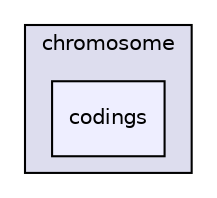 digraph "C:/Users/Ayo/Desktop/jenes 2.0/src/jenes/chromosome/codings" {
  compound=true
  node [ fontsize="10", fontname="Helvetica"];
  edge [ labelfontsize="10", labelfontname="Helvetica"];
  subgraph clusterdir_a865121f1fb24a03e6ef1b6d5f819127 {
    graph [ bgcolor="#ddddee", pencolor="black", label="chromosome" fontname="Helvetica", fontsize="10", URL="dir_a865121f1fb24a03e6ef1b6d5f819127.html"]
  dir_fe425c1cd7db4c301f6880be04b185d9 [shape=box, label="codings", style="filled", fillcolor="#eeeeff", pencolor="black", URL="dir_fe425c1cd7db4c301f6880be04b185d9.html"];
  }
}
